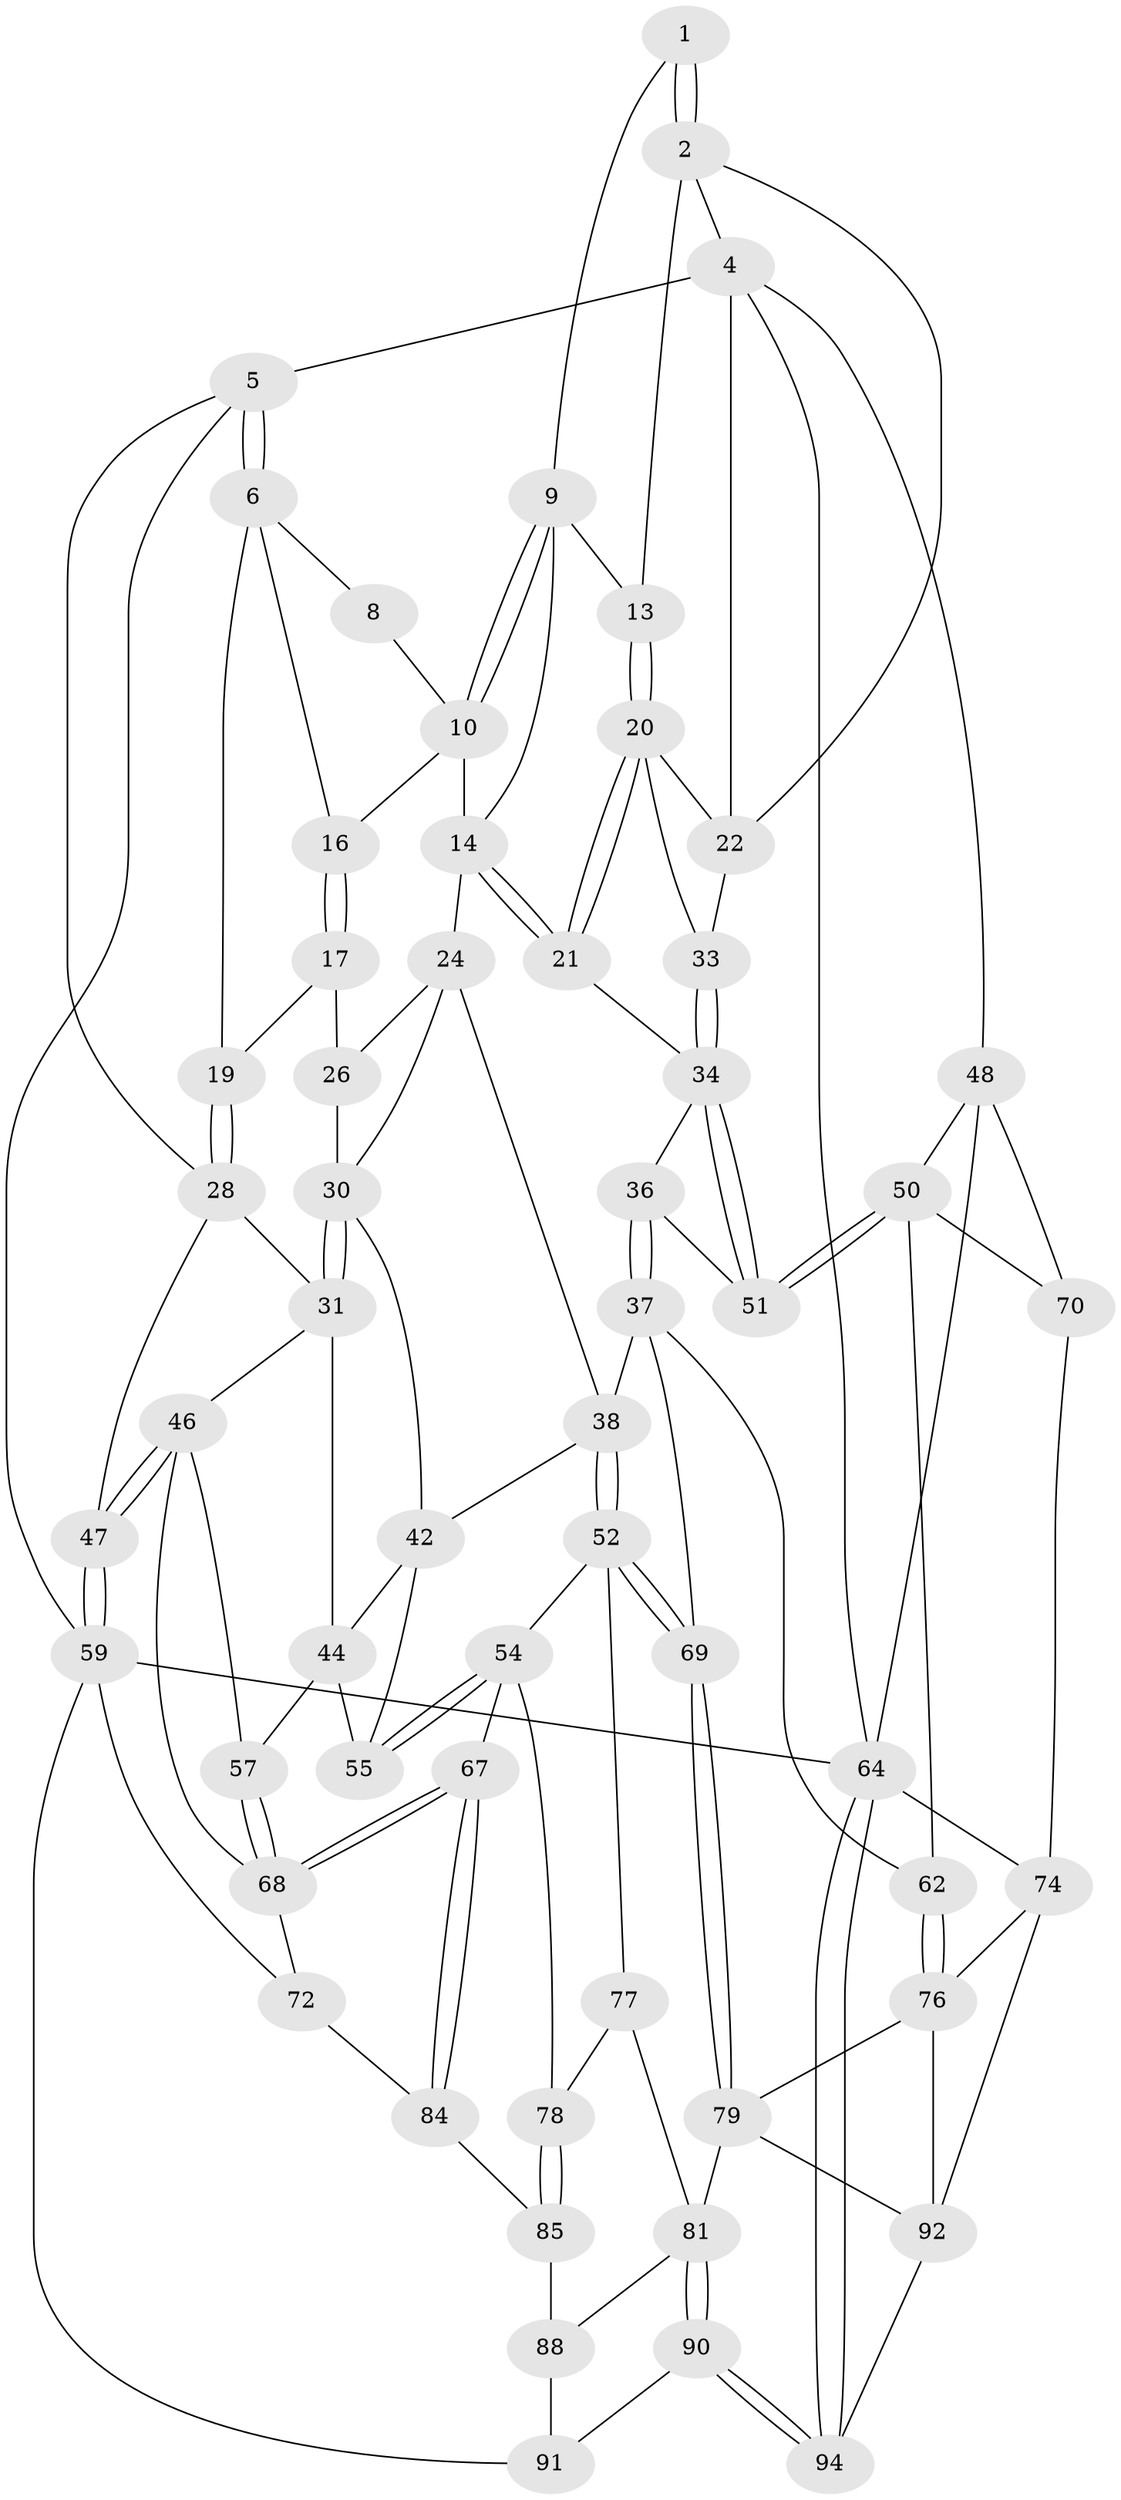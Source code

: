 // Generated by graph-tools (version 1.1) at 2025/24/03/03/25 07:24:34]
// undirected, 58 vertices, 130 edges
graph export_dot {
graph [start="1"]
  node [color=gray90,style=filled];
  1 [pos="+0.492669380021649+0"];
  2 [pos="+0.8413268609365202+0",super="+3"];
  4 [pos="+1+0",super="+41"];
  5 [pos="+0+0"];
  6 [pos="+0+0",super="+7"];
  8 [pos="+0.39709461782091127+0"];
  9 [pos="+0.5064911430161132+0",super="+12"];
  10 [pos="+0.44538867397902104+0.1279851020446251",super="+11"];
  13 [pos="+0.7409774526386286+0"];
  14 [pos="+0.5246919612554145+0.18884418086202012",super="+15"];
  16 [pos="+0.3203684460561092+0.10081270742994838"];
  17 [pos="+0.31863143613461203+0.102238475496561",super="+18"];
  19 [pos="+0.20489896131222451+0.12409651022133056"];
  20 [pos="+0.7024394523260996+0.1323172825938018",super="+23"];
  21 [pos="+0.6808456600819097+0.15967180804435782"];
  22 [pos="+0.9214814696304937+0.16822060231449346",super="+32"];
  24 [pos="+0.4657094726528103+0.2898097336180588",super="+25"];
  26 [pos="+0.32028482643719614+0.1627219583046933",super="+27"];
  28 [pos="+0+0.2672315937028576",super="+29"];
  30 [pos="+0.24717825096110543+0.2968123283510986",super="+40"];
  31 [pos="+0.19454920415387633+0.31867302176322326",super="+45"];
  33 [pos="+0.8603216472643198+0.3580539225130785"];
  34 [pos="+0.8267937051251629+0.3789353204506031",super="+35"];
  36 [pos="+0.6352440367215494+0.4691079603053004"];
  37 [pos="+0.6172805844056597+0.47533285362626243",super="+63"];
  38 [pos="+0.5687262601435648+0.48519150950546985",super="+39"];
  42 [pos="+0.32194621848385563+0.45467612062155355",super="+43"];
  44 [pos="+0.20200355245148535+0.4894014262567222",super="+56"];
  46 [pos="+0+0.5325830193430104",super="+58"];
  47 [pos="+0+0.4724859866533017"];
  48 [pos="+1+0.6811070422087664",super="+49"];
  50 [pos="+0.8438164699480385+0.5483945358177457",super="+61"];
  51 [pos="+0.7766961329911821+0.45817179894301413"];
  52 [pos="+0.5385521227988815+0.555932998974179",super="+53"];
  54 [pos="+0.3811974229700503+0.6149991981801595",super="+66"];
  55 [pos="+0.3617416820667656+0.5938839110202091"];
  57 [pos="+0.21237495523485864+0.6698599105494584"];
  59 [pos="+0+1",super="+60"];
  62 [pos="+0.7496096254948015+0.6874486736670357"];
  64 [pos="+1+1",super="+65"];
  67 [pos="+0.2323216850048988+0.7033921238480441"];
  68 [pos="+0.22038809550592928+0.6863729058320507",super="+71"];
  69 [pos="+0.6619194301901121+0.752360070340893"];
  70 [pos="+0.8381880471911106+0.7027742553178452"];
  72 [pos="+0.07208283950731154+0.7476634856577152",super="+73"];
  74 [pos="+1+0.746931308456178",super="+75"];
  76 [pos="+0.8417403016788809+0.7770540185147377",super="+83"];
  77 [pos="+0.46546842659465126+0.6990159913906235"];
  78 [pos="+0.3596154527053244+0.7729986725813166"];
  79 [pos="+0.6578651345962512+0.7845890829875677",super="+80"];
  81 [pos="+0.5509752147513808+0.8524282741013007",super="+82"];
  84 [pos="+0.19755894796265674+0.7851865285724654",super="+87"];
  85 [pos="+0.36063513349164+0.7799399506000783",super="+86"];
  88 [pos="+0.4266450849444341+0.7912328548661697",super="+89"];
  90 [pos="+0.42534283306077864+1"];
  91 [pos="+0.4181427897910998+1"];
  92 [pos="+0.8136525916413672+0.8718283448067752",super="+93"];
  94 [pos="+0.870524607788593+1"];
  1 -- 2;
  1 -- 2;
  1 -- 9;
  2 -- 13;
  2 -- 4;
  2 -- 22;
  4 -- 5;
  4 -- 64;
  4 -- 48;
  4 -- 22;
  5 -- 6;
  5 -- 6;
  5 -- 28;
  5 -- 59;
  6 -- 19;
  6 -- 8;
  6 -- 16;
  8 -- 10;
  9 -- 10;
  9 -- 10;
  9 -- 13;
  9 -- 14;
  10 -- 16;
  10 -- 14;
  13 -- 20;
  13 -- 20;
  14 -- 21;
  14 -- 21;
  14 -- 24;
  16 -- 17;
  16 -- 17;
  17 -- 26 [weight=2];
  17 -- 19;
  19 -- 28;
  19 -- 28;
  20 -- 21;
  20 -- 21;
  20 -- 33;
  20 -- 22;
  21 -- 34;
  22 -- 33;
  24 -- 26;
  24 -- 38;
  24 -- 30;
  26 -- 30;
  28 -- 31;
  28 -- 47;
  30 -- 31;
  30 -- 31;
  30 -- 42;
  31 -- 44;
  31 -- 46;
  33 -- 34;
  33 -- 34;
  34 -- 51;
  34 -- 51;
  34 -- 36;
  36 -- 37;
  36 -- 37;
  36 -- 51;
  37 -- 38;
  37 -- 69;
  37 -- 62;
  38 -- 52;
  38 -- 52;
  38 -- 42;
  42 -- 44;
  42 -- 55;
  44 -- 57;
  44 -- 55;
  46 -- 47;
  46 -- 47;
  46 -- 57;
  46 -- 68;
  47 -- 59;
  47 -- 59;
  48 -- 64;
  48 -- 50;
  48 -- 70;
  50 -- 51;
  50 -- 51;
  50 -- 62;
  50 -- 70;
  52 -- 69;
  52 -- 69;
  52 -- 77;
  52 -- 54;
  54 -- 55;
  54 -- 55;
  54 -- 78;
  54 -- 67;
  57 -- 68;
  57 -- 68;
  59 -- 64;
  59 -- 91;
  59 -- 72;
  62 -- 76;
  62 -- 76;
  64 -- 94;
  64 -- 94;
  64 -- 74;
  67 -- 68;
  67 -- 68;
  67 -- 84;
  67 -- 84;
  68 -- 72;
  69 -- 79;
  69 -- 79;
  70 -- 74;
  72 -- 84 [weight=2];
  74 -- 92;
  74 -- 76;
  76 -- 92;
  76 -- 79;
  77 -- 78;
  77 -- 81;
  78 -- 85;
  78 -- 85;
  79 -- 81;
  79 -- 92;
  81 -- 90;
  81 -- 90;
  81 -- 88;
  84 -- 85;
  85 -- 88 [weight=2];
  88 -- 91;
  90 -- 91;
  90 -- 94;
  90 -- 94;
  92 -- 94;
}
